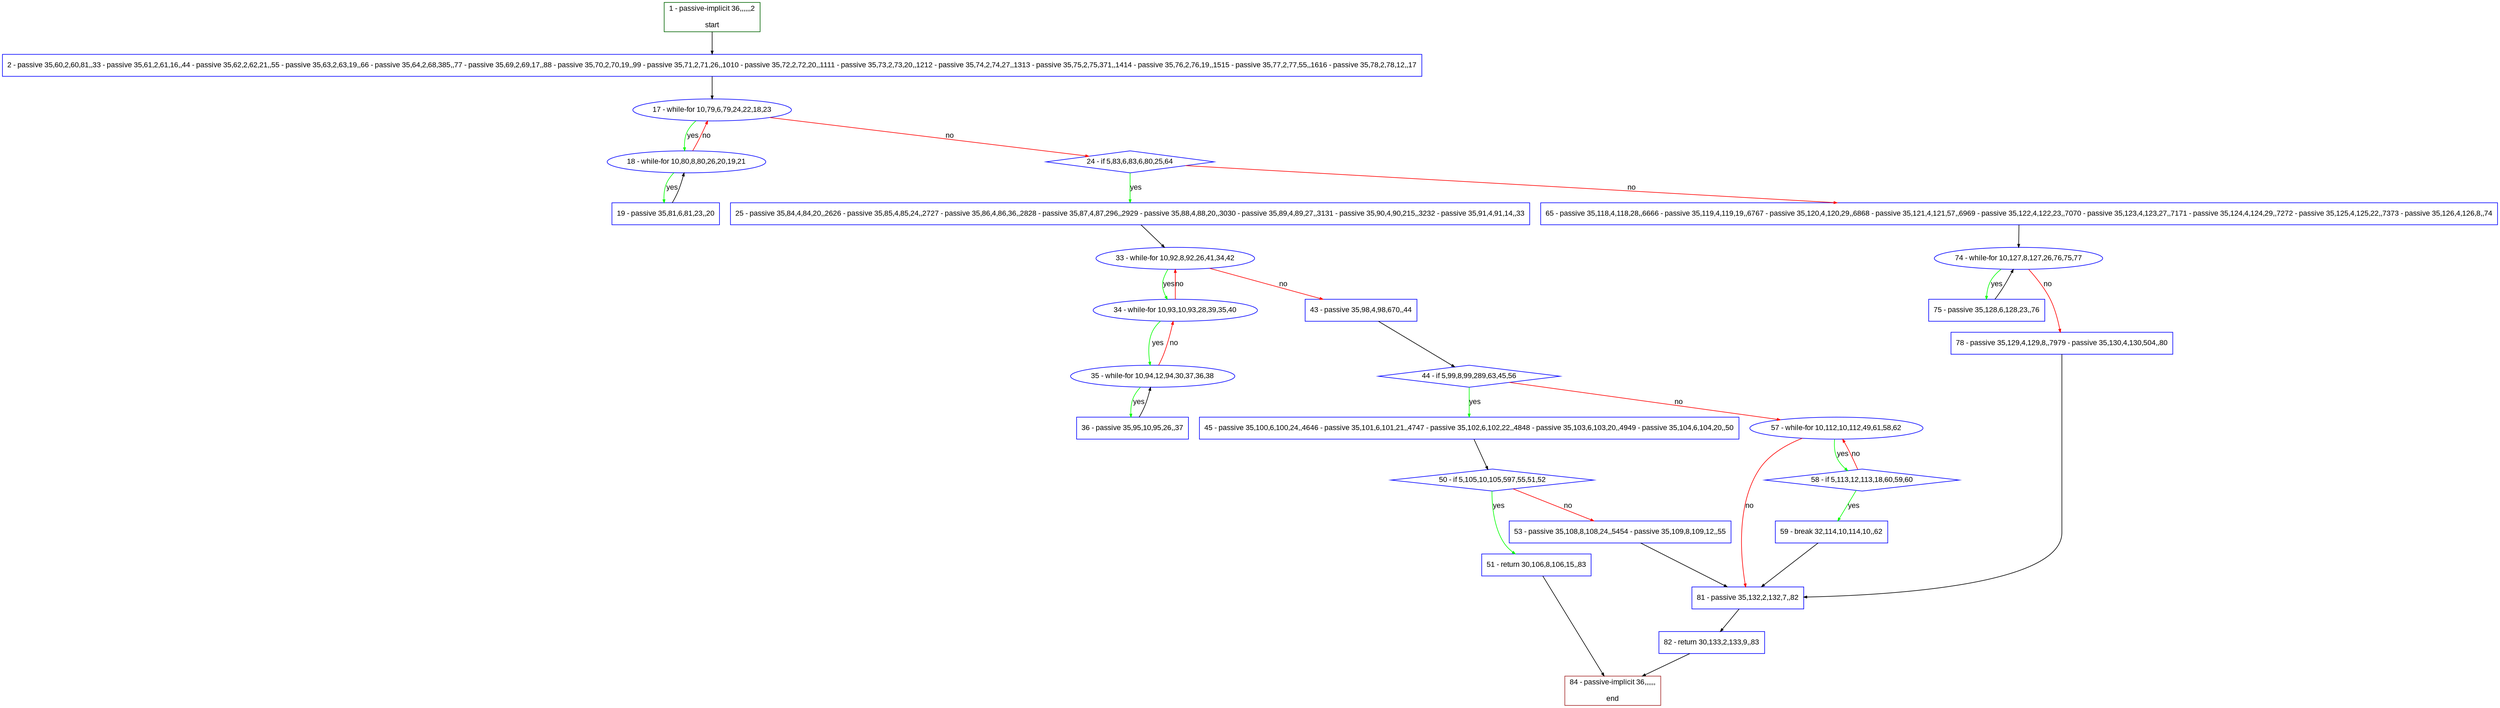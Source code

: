 digraph "" {
  graph [pack="true", label="", fontsize="12", packmode="clust", fontname="Arial", fillcolor="#FFFFCC", bgcolor="white", style="rounded,filled", compound="true"];
  node [node_initialized="no", label="", color="grey", fontsize="12", fillcolor="white", fontname="Arial", style="filled", shape="rectangle", compound="true", fixedsize="false"];
  edge [fontcolor="black", arrowhead="normal", arrowtail="none", arrowsize="0.5", ltail="", label="", color="black", fontsize="12", lhead="", fontname="Arial", dir="forward", compound="true"];
  __N1 [label="2 - passive 35,60,2,60,81,,33 - passive 35,61,2,61,16,,44 - passive 35,62,2,62,21,,55 - passive 35,63,2,63,19,,66 - passive 35,64,2,68,385,,77 - passive 35,69,2,69,17,,88 - passive 35,70,2,70,19,,99 - passive 35,71,2,71,26,,1010 - passive 35,72,2,72,20,,1111 - passive 35,73,2,73,20,,1212 - passive 35,74,2,74,27,,1313 - passive 35,75,2,75,371,,1414 - passive 35,76,2,76,19,,1515 - passive 35,77,2,77,55,,1616 - passive 35,78,2,78,12,,17", color="#0000ff", fillcolor="#ffffff", style="filled", shape="box"];
  __N2 [label="1 - passive-implicit 36,,,,,,2\n\nstart", color="#006400", fillcolor="#ffffff", style="filled", shape="box"];
  __N3 [label="17 - while-for 10,79,6,79,24,22,18,23", color="#0000ff", fillcolor="#ffffff", style="filled", shape="oval"];
  __N4 [label="18 - while-for 10,80,8,80,26,20,19,21", color="#0000ff", fillcolor="#ffffff", style="filled", shape="oval"];
  __N5 [label="24 - if 5,83,6,83,6,80,25,64", color="#0000ff", fillcolor="#ffffff", style="filled", shape="diamond"];
  __N6 [label="19 - passive 35,81,6,81,23,,20", color="#0000ff", fillcolor="#ffffff", style="filled", shape="box"];
  __N7 [label="25 - passive 35,84,4,84,20,,2626 - passive 35,85,4,85,24,,2727 - passive 35,86,4,86,36,,2828 - passive 35,87,4,87,296,,2929 - passive 35,88,4,88,20,,3030 - passive 35,89,4,89,27,,3131 - passive 35,90,4,90,215,,3232 - passive 35,91,4,91,14,,33", color="#0000ff", fillcolor="#ffffff", style="filled", shape="box"];
  __N8 [label="65 - passive 35,118,4,118,28,,6666 - passive 35,119,4,119,19,,6767 - passive 35,120,4,120,29,,6868 - passive 35,121,4,121,57,,6969 - passive 35,122,4,122,23,,7070 - passive 35,123,4,123,27,,7171 - passive 35,124,4,124,29,,7272 - passive 35,125,4,125,22,,7373 - passive 35,126,4,126,8,,74", color="#0000ff", fillcolor="#ffffff", style="filled", shape="box"];
  __N9 [label="33 - while-for 10,92,8,92,26,41,34,42", color="#0000ff", fillcolor="#ffffff", style="filled", shape="oval"];
  __N10 [label="34 - while-for 10,93,10,93,28,39,35,40", color="#0000ff", fillcolor="#ffffff", style="filled", shape="oval"];
  __N11 [label="43 - passive 35,98,4,98,670,,44", color="#0000ff", fillcolor="#ffffff", style="filled", shape="box"];
  __N12 [label="35 - while-for 10,94,12,94,30,37,36,38", color="#0000ff", fillcolor="#ffffff", style="filled", shape="oval"];
  __N13 [label="36 - passive 35,95,10,95,26,,37", color="#0000ff", fillcolor="#ffffff", style="filled", shape="box"];
  __N14 [label="44 - if 5,99,8,99,289,63,45,56", color="#0000ff", fillcolor="#ffffff", style="filled", shape="diamond"];
  __N15 [label="45 - passive 35,100,6,100,24,,4646 - passive 35,101,6,101,21,,4747 - passive 35,102,6,102,22,,4848 - passive 35,103,6,103,20,,4949 - passive 35,104,6,104,20,,50", color="#0000ff", fillcolor="#ffffff", style="filled", shape="box"];
  __N16 [label="57 - while-for 10,112,10,112,49,61,58,62", color="#0000ff", fillcolor="#ffffff", style="filled", shape="oval"];
  __N17 [label="50 - if 5,105,10,105,597,55,51,52", color="#0000ff", fillcolor="#ffffff", style="filled", shape="diamond"];
  __N18 [label="51 - return 30,106,8,106,15,,83", color="#0000ff", fillcolor="#ffffff", style="filled", shape="box"];
  __N19 [label="53 - passive 35,108,8,108,24,,5454 - passive 35,109,8,109,12,,55", color="#0000ff", fillcolor="#ffffff", style="filled", shape="box"];
  __N20 [label="84 - passive-implicit 36,,,,,,\n\nend", color="#a52a2a", fillcolor="#ffffff", style="filled", shape="box"];
  __N21 [label="81 - passive 35,132,2,132,7,,82", color="#0000ff", fillcolor="#ffffff", style="filled", shape="box"];
  __N22 [label="58 - if 5,113,12,113,18,60,59,60", color="#0000ff", fillcolor="#ffffff", style="filled", shape="diamond"];
  __N23 [label="59 - break 32,114,10,114,10,,62", color="#0000ff", fillcolor="#ffffff", style="filled", shape="box"];
  __N24 [label="74 - while-for 10,127,8,127,26,76,75,77", color="#0000ff", fillcolor="#ffffff", style="filled", shape="oval"];
  __N25 [label="75 - passive 35,128,6,128,23,,76", color="#0000ff", fillcolor="#ffffff", style="filled", shape="box"];
  __N26 [label="78 - passive 35,129,4,129,8,,7979 - passive 35,130,4,130,504,,80", color="#0000ff", fillcolor="#ffffff", style="filled", shape="box"];
  __N27 [label="82 - return 30,133,2,133,9,,83", color="#0000ff", fillcolor="#ffffff", style="filled", shape="box"];
  __N2 -> __N1 [arrowhead="normal", arrowtail="none", color="#000000", label="", dir="forward"];
  __N1 -> __N3 [arrowhead="normal", arrowtail="none", color="#000000", label="", dir="forward"];
  __N3 -> __N4 [arrowhead="normal", arrowtail="none", color="#00ff00", label="yes", dir="forward"];
  __N4 -> __N3 [arrowhead="normal", arrowtail="none", color="#ff0000", label="no", dir="forward"];
  __N3 -> __N5 [arrowhead="normal", arrowtail="none", color="#ff0000", label="no", dir="forward"];
  __N4 -> __N6 [arrowhead="normal", arrowtail="none", color="#00ff00", label="yes", dir="forward"];
  __N6 -> __N4 [arrowhead="normal", arrowtail="none", color="#000000", label="", dir="forward"];
  __N5 -> __N7 [arrowhead="normal", arrowtail="none", color="#00ff00", label="yes", dir="forward"];
  __N5 -> __N8 [arrowhead="normal", arrowtail="none", color="#ff0000", label="no", dir="forward"];
  __N7 -> __N9 [arrowhead="normal", arrowtail="none", color="#000000", label="", dir="forward"];
  __N9 -> __N10 [arrowhead="normal", arrowtail="none", color="#00ff00", label="yes", dir="forward"];
  __N10 -> __N9 [arrowhead="normal", arrowtail="none", color="#ff0000", label="no", dir="forward"];
  __N9 -> __N11 [arrowhead="normal", arrowtail="none", color="#ff0000", label="no", dir="forward"];
  __N10 -> __N12 [arrowhead="normal", arrowtail="none", color="#00ff00", label="yes", dir="forward"];
  __N12 -> __N10 [arrowhead="normal", arrowtail="none", color="#ff0000", label="no", dir="forward"];
  __N12 -> __N13 [arrowhead="normal", arrowtail="none", color="#00ff00", label="yes", dir="forward"];
  __N13 -> __N12 [arrowhead="normal", arrowtail="none", color="#000000", label="", dir="forward"];
  __N11 -> __N14 [arrowhead="normal", arrowtail="none", color="#000000", label="", dir="forward"];
  __N14 -> __N15 [arrowhead="normal", arrowtail="none", color="#00ff00", label="yes", dir="forward"];
  __N14 -> __N16 [arrowhead="normal", arrowtail="none", color="#ff0000", label="no", dir="forward"];
  __N15 -> __N17 [arrowhead="normal", arrowtail="none", color="#000000", label="", dir="forward"];
  __N17 -> __N18 [arrowhead="normal", arrowtail="none", color="#00ff00", label="yes", dir="forward"];
  __N17 -> __N19 [arrowhead="normal", arrowtail="none", color="#ff0000", label="no", dir="forward"];
  __N18 -> __N20 [arrowhead="normal", arrowtail="none", color="#000000", label="", dir="forward"];
  __N19 -> __N21 [arrowhead="normal", arrowtail="none", color="#000000", label="", dir="forward"];
  __N16 -> __N22 [arrowhead="normal", arrowtail="none", color="#00ff00", label="yes", dir="forward"];
  __N22 -> __N16 [arrowhead="normal", arrowtail="none", color="#ff0000", label="no", dir="forward"];
  __N16 -> __N21 [arrowhead="normal", arrowtail="none", color="#ff0000", label="no", dir="forward"];
  __N22 -> __N23 [arrowhead="normal", arrowtail="none", color="#00ff00", label="yes", dir="forward"];
  __N23 -> __N21 [arrowhead="normal", arrowtail="none", color="#000000", label="", dir="forward"];
  __N8 -> __N24 [arrowhead="normal", arrowtail="none", color="#000000", label="", dir="forward"];
  __N24 -> __N25 [arrowhead="normal", arrowtail="none", color="#00ff00", label="yes", dir="forward"];
  __N25 -> __N24 [arrowhead="normal", arrowtail="none", color="#000000", label="", dir="forward"];
  __N24 -> __N26 [arrowhead="normal", arrowtail="none", color="#ff0000", label="no", dir="forward"];
  __N26 -> __N21 [arrowhead="normal", arrowtail="none", color="#000000", label="", dir="forward"];
  __N21 -> __N27 [arrowhead="normal", arrowtail="none", color="#000000", label="", dir="forward"];
  __N27 -> __N20 [arrowhead="normal", arrowtail="none", color="#000000", label="", dir="forward"];
}
